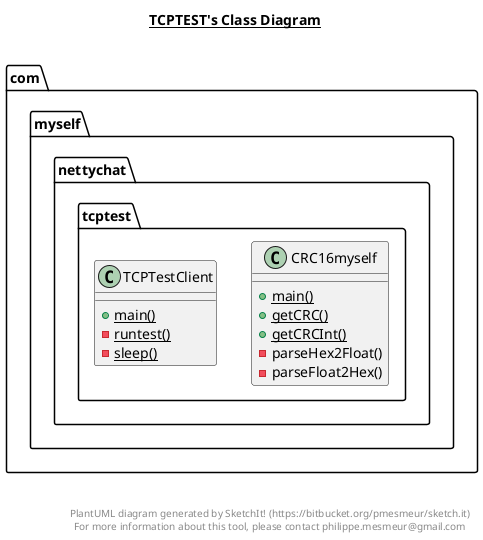 @startuml

title __TCPTEST's Class Diagram__\n

  package com.myself.nettychat {
    package com.myself.nettychat.tcptest {
      class CRC16myself {
          {static} + main()
          {static} + getCRC()
          {static} + getCRCInt()
          - parseHex2Float()
          - parseFloat2Hex()
      }
    }
  }
  

  package com.myself.nettychat {
    package com.myself.nettychat.tcptest {
      class TCPTestClient {
          {static} + main()
          {static} - runtest()
          {static} - sleep()
      }
    }
  }
  



right footer


PlantUML diagram generated by SketchIt! (https://bitbucket.org/pmesmeur/sketch.it)
For more information about this tool, please contact philippe.mesmeur@gmail.com
endfooter

@enduml
